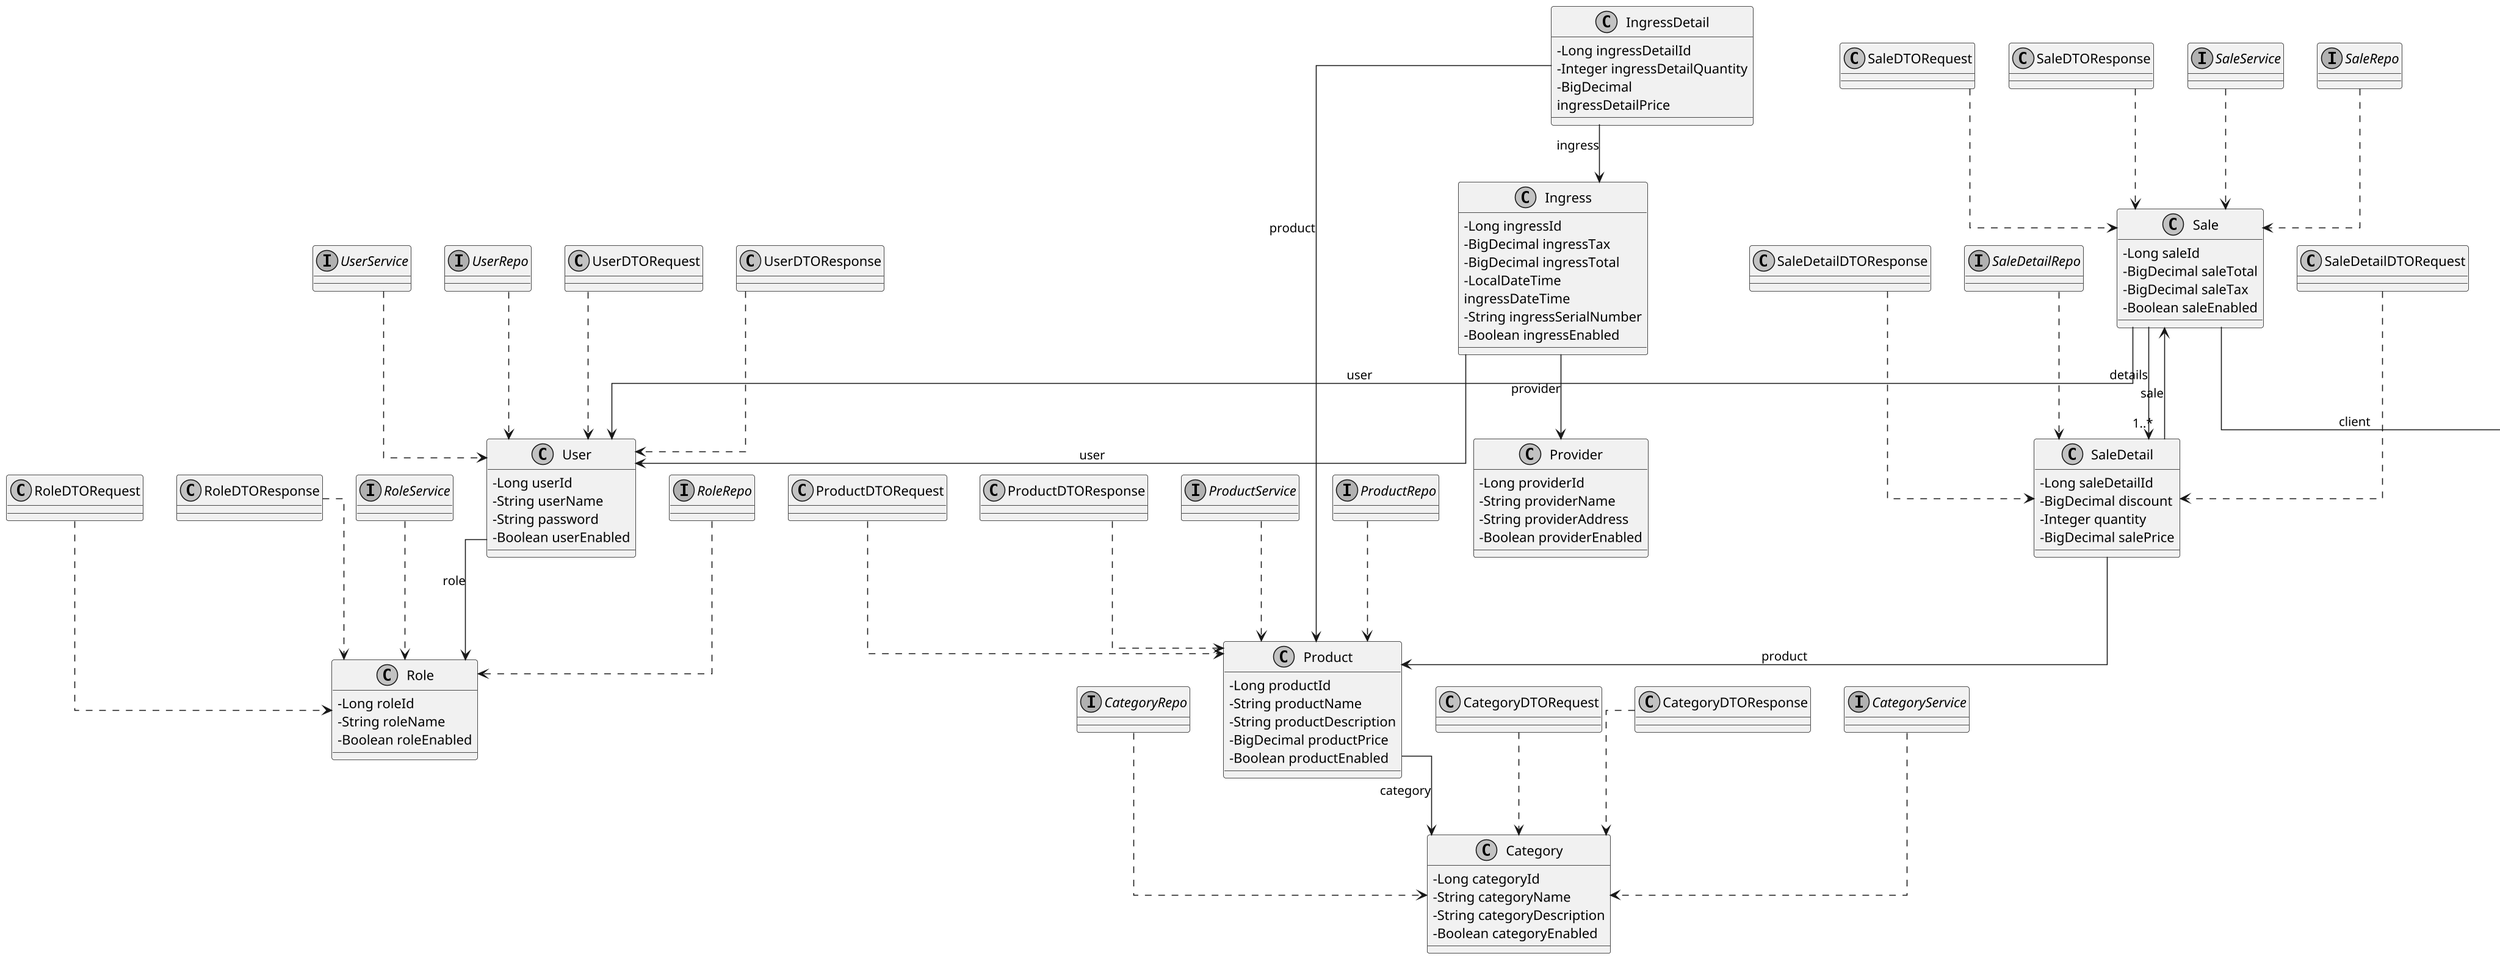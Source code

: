 @startuml
skinparam classAttributeIconSize 0
skinparam linetype ortho
skinparam shadowing false
skinparam monochrome true
skinparam defaultTextAlignment left
skinparam wrapWidth 200
skinparam dpi 150

'======================= ENTIDADES =======================
class Category {
  - Long categoryId
  - String categoryName
  - String categoryDescription
  - Boolean categoryEnabled
}

class Provider {
  - Long providerId
  - String providerName
  - String providerAddress
  - Boolean providerEnabled
}

class Role {
  - Long roleId
  - String roleName
  - Boolean roleEnabled
}

class Client {
  - Long clientId
  - String clientFirstName
  - String clientLastName
  - String clientEmail
  - String clientCardId
  - String clientPhone
  - String clientAddress
}

class Product {
  - Long productId
  - String productName
  - String productDescription
  - BigDecimal productPrice
  - Boolean productEnabled
}

class User {
  - Long userId
  - String userName
  - String password
  - Boolean userEnabled
}

class Ingress {
  - Long ingressId
  - BigDecimal ingressTax
  - BigDecimal ingressTotal
  - LocalDateTime ingressDateTime
  - String ingressSerialNumber
  - Boolean ingressEnabled
}

class IngressDetail {
  - Long ingressDetailId
  - Integer ingressDetailQuantity
  - BigDecimal ingressDetailPrice
}

class Sale {
  - Long saleId
  - BigDecimal saleTotal
  - BigDecimal saleTax
  - Boolean saleEnabled
}

class SaleDetail {
  - Long saleDetailId
  - BigDecimal discount
  - Integer quantity
  - BigDecimal salePrice
}

'======================= DTOs =======================
class CategoryDTORequest
class CategoryDTOResponse
class ClientDTORequest
class ClientDTOResponse
class ProductDTORequest
class ProductDTOResponse
class UserDTORequest
class UserDTOResponse
class RoleDTORequest
class RoleDTOResponse
class SaleDTORequest
class SaleDTOResponse
class SaleDetailDTORequest
class SaleDetailDTOResponse

'======================= SERVICES =======================
interface CategoryService
interface ClientService
interface ProductService
interface UserService
interface RoleService
interface SaleService

'======================= REPOSITORIOS =======================
interface CategoryRepo
interface ClientRepo
interface ProductRepo
interface UserRepo
interface RoleRepo
interface SaleRepo
interface SaleDetailRepo

'======================= RELACIONES ENTRE ENTIDADES =======================
Product --> Category : category
User --> Role : role
Ingress --> Provider : provider
Ingress --> User : user
IngressDetail --> Ingress : ingress
IngressDetail --> Product : product
Sale --> Client : client
Sale --> User : user
Sale --> "1..*" SaleDetail : details
SaleDetail --> Product : product
SaleDetail --> Sale : sale

'======================= DTO ↔ Entidad =======================
CategoryDTORequest ..> Category
CategoryDTOResponse ..> Category
ClientDTORequest ..> Client
ClientDTOResponse ..> Client
ProductDTORequest ..> Product
ProductDTOResponse ..> Product
UserDTORequest ..> User
UserDTOResponse ..> User
RoleDTORequest ..> Role
RoleDTOResponse ..> Role
SaleDTORequest ..> Sale
SaleDTOResponse ..> Sale
SaleDetailDTORequest ..> SaleDetail
SaleDetailDTOResponse ..> SaleDetail

'======================= Service y Repo con Entidades =======================
CategoryService ..> Category
CategoryRepo ..> Category

ClientService ..> Client
ClientRepo ..> Client

ProductService ..> Product
ProductRepo ..> Product

UserService ..> User
UserRepo ..> User

RoleService ..> Role
RoleRepo ..> Role

SaleService ..> Sale
SaleRepo ..> Sale
SaleDetailRepo ..> SaleDetail

@enduml
